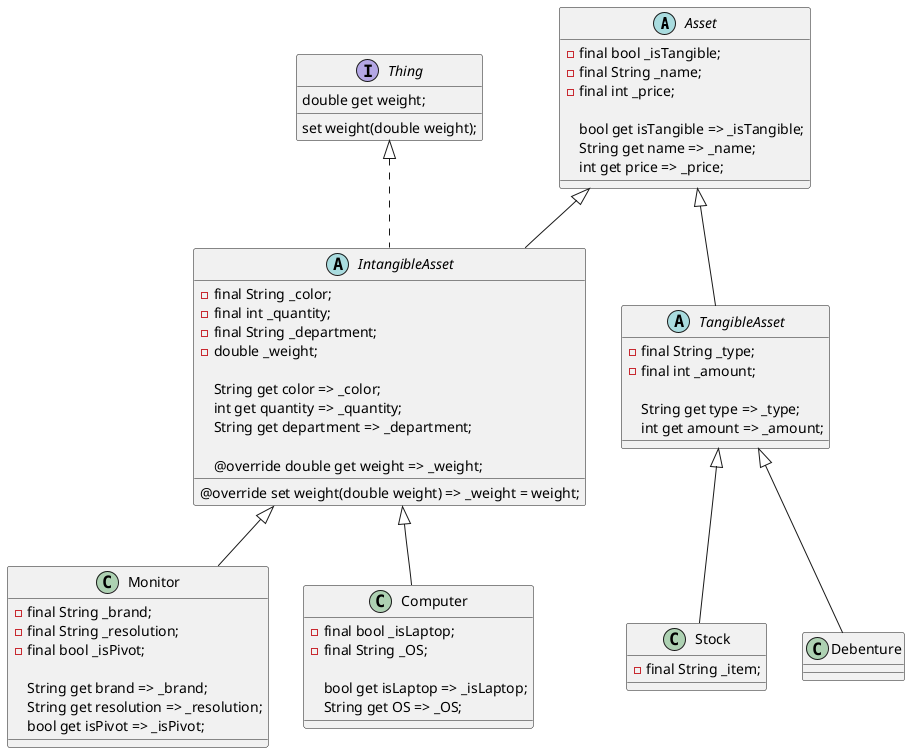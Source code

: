 @startuml
abstract class Asset {
  -final bool _isTangible;
  -final String _name;
  -final int _price;

  bool get isTangible => _isTangible;
  String get name => _name;
  int get price => _price;
}

interface Thing {
  double get weight;
  set weight(double weight);
}

abstract class IntangibleAsset extends Asset implements Thing {
  -final String _color;
  -final int _quantity;
  -final String _department;
  -double _weight;

  String get color => _color;
  int get quantity => _quantity;
  String get department => _department;

  @override double get weight => _weight;
  @override set weight(double weight) => _weight = weight;
}

class Monitor extends IntangibleAsset {
  -final String _brand;
  -final String _resolution;
  -final bool _isPivot;

  String get brand => _brand;
  String get resolution => _resolution;
  bool get isPivot => _isPivot;
}

class Computer extends IntangibleAsset {
  -final bool _isLaptop;
  -final String _OS;

  bool get isLaptop => _isLaptop;
  String get OS => _OS;
}

abstract class TangibleAsset extends Asset {
  -final String _type;
  -final int _amount;

  String get type => _type;
  int get amount => _amount;
}

class Stock extends TangibleAsset {
  -final String _item;
}

class Debenture extends TangibleAsset {

}

@enduml